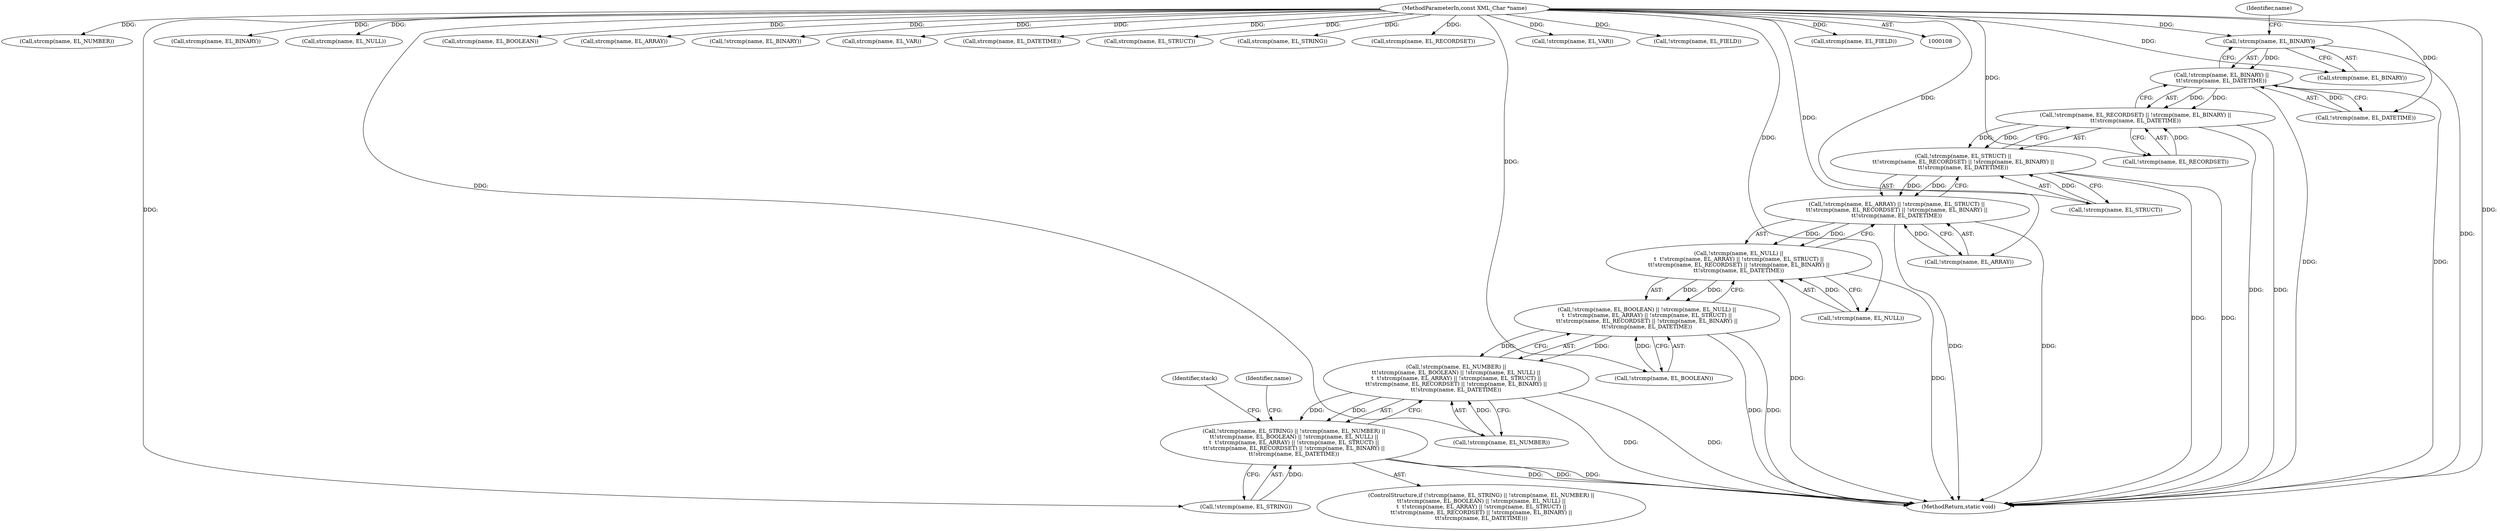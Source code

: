 digraph "0_php-src_a14fdb9746262549bbbb96abb87338bacd147e1b?w=1_0@API" {
"1000170" [label="(Call,!strcmp(name, EL_BINARY))"];
"1000110" [label="(MethodParameterIn,const XML_Char *name)"];
"1000169" [label="(Call,!strcmp(name, EL_BINARY) ||\n\t\t!strcmp(name, EL_DATETIME))"];
"1000164" [label="(Call,!strcmp(name, EL_RECORDSET) || !strcmp(name, EL_BINARY) ||\n\t\t!strcmp(name, EL_DATETIME))"];
"1000159" [label="(Call,!strcmp(name, EL_STRUCT) ||\n\t\t!strcmp(name, EL_RECORDSET) || !strcmp(name, EL_BINARY) ||\n\t\t!strcmp(name, EL_DATETIME))"];
"1000154" [label="(Call,!strcmp(name, EL_ARRAY) || !strcmp(name, EL_STRUCT) ||\n\t\t!strcmp(name, EL_RECORDSET) || !strcmp(name, EL_BINARY) ||\n\t\t!strcmp(name, EL_DATETIME))"];
"1000149" [label="(Call,!strcmp(name, EL_NULL) ||\n\t  \t!strcmp(name, EL_ARRAY) || !strcmp(name, EL_STRUCT) ||\n\t\t!strcmp(name, EL_RECORDSET) || !strcmp(name, EL_BINARY) ||\n\t\t!strcmp(name, EL_DATETIME))"];
"1000144" [label="(Call,!strcmp(name, EL_BOOLEAN) || !strcmp(name, EL_NULL) ||\n\t  \t!strcmp(name, EL_ARRAY) || !strcmp(name, EL_STRUCT) ||\n\t\t!strcmp(name, EL_RECORDSET) || !strcmp(name, EL_BINARY) ||\n\t\t!strcmp(name, EL_DATETIME))"];
"1000139" [label="(Call,!strcmp(name, EL_NUMBER) ||\n\t\t!strcmp(name, EL_BOOLEAN) || !strcmp(name, EL_NULL) ||\n\t  \t!strcmp(name, EL_ARRAY) || !strcmp(name, EL_STRUCT) ||\n\t\t!strcmp(name, EL_RECORDSET) || !strcmp(name, EL_BINARY) ||\n\t\t!strcmp(name, EL_DATETIME))"];
"1000134" [label="(Call,!strcmp(name, EL_STRING) || !strcmp(name, EL_NUMBER) ||\n\t\t!strcmp(name, EL_BOOLEAN) || !strcmp(name, EL_NULL) ||\n\t  \t!strcmp(name, EL_ARRAY) || !strcmp(name, EL_STRUCT) ||\n\t\t!strcmp(name, EL_RECORDSET) || !strcmp(name, EL_BINARY) ||\n\t\t!strcmp(name, EL_DATETIME))"];
"1000150" [label="(Call,!strcmp(name, EL_NULL))"];
"1000171" [label="(Call,strcmp(name, EL_BINARY))"];
"1000141" [label="(Call,strcmp(name, EL_NUMBER))"];
"1000176" [label="(Identifier,name)"];
"1000214" [label="(Call,strcmp(name, EL_BINARY))"];
"1000151" [label="(Call,strcmp(name, EL_NULL))"];
"1000149" [label="(Call,!strcmp(name, EL_NULL) ||\n\t  \t!strcmp(name, EL_ARRAY) || !strcmp(name, EL_STRUCT) ||\n\t\t!strcmp(name, EL_RECORDSET) || !strcmp(name, EL_BINARY) ||\n\t\t!strcmp(name, EL_DATETIME))"];
"1000160" [label="(Call,!strcmp(name, EL_STRUCT))"];
"1000146" [label="(Call,strcmp(name, EL_BOOLEAN))"];
"1000156" [label="(Call,strcmp(name, EL_ARRAY))"];
"1000213" [label="(Call,!strcmp(name, EL_BINARY))"];
"1000165" [label="(Call,!strcmp(name, EL_RECORDSET))"];
"1000550" [label="(Call,strcmp(name, EL_VAR))"];
"1000164" [label="(Call,!strcmp(name, EL_RECORDSET) || !strcmp(name, EL_BINARY) ||\n\t\t!strcmp(name, EL_DATETIME))"];
"1000180" [label="(Identifier,stack)"];
"1000175" [label="(Call,strcmp(name, EL_DATETIME))"];
"1000144" [label="(Call,!strcmp(name, EL_BOOLEAN) || !strcmp(name, EL_NULL) ||\n\t  \t!strcmp(name, EL_ARRAY) || !strcmp(name, EL_STRUCT) ||\n\t\t!strcmp(name, EL_RECORDSET) || !strcmp(name, EL_BINARY) ||\n\t\t!strcmp(name, EL_DATETIME))"];
"1000551" [label="(Identifier,name)"];
"1000139" [label="(Call,!strcmp(name, EL_NUMBER) ||\n\t\t!strcmp(name, EL_BOOLEAN) || !strcmp(name, EL_NULL) ||\n\t  \t!strcmp(name, EL_ARRAY) || !strcmp(name, EL_STRUCT) ||\n\t\t!strcmp(name, EL_RECORDSET) || !strcmp(name, EL_BINARY) ||\n\t\t!strcmp(name, EL_DATETIME))"];
"1000159" [label="(Call,!strcmp(name, EL_STRUCT) ||\n\t\t!strcmp(name, EL_RECORDSET) || !strcmp(name, EL_BINARY) ||\n\t\t!strcmp(name, EL_DATETIME))"];
"1000170" [label="(Call,!strcmp(name, EL_BINARY))"];
"1000161" [label="(Call,strcmp(name, EL_STRUCT))"];
"1000136" [label="(Call,strcmp(name, EL_STRING))"];
"1000166" [label="(Call,strcmp(name, EL_RECORDSET))"];
"1000586" [label="(MethodReturn,static void)"];
"1000155" [label="(Call,!strcmp(name, EL_ARRAY))"];
"1000549" [label="(Call,!strcmp(name, EL_VAR))"];
"1000133" [label="(ControlStructure,if (!strcmp(name, EL_STRING) || !strcmp(name, EL_NUMBER) ||\n\t\t!strcmp(name, EL_BOOLEAN) || !strcmp(name, EL_NULL) ||\n\t  \t!strcmp(name, EL_ARRAY) || !strcmp(name, EL_STRUCT) ||\n\t\t!strcmp(name, EL_RECORDSET) || !strcmp(name, EL_BINARY) ||\n\t\t!strcmp(name, EL_DATETIME)))"];
"1000134" [label="(Call,!strcmp(name, EL_STRING) || !strcmp(name, EL_NUMBER) ||\n\t\t!strcmp(name, EL_BOOLEAN) || !strcmp(name, EL_NULL) ||\n\t  \t!strcmp(name, EL_ARRAY) || !strcmp(name, EL_STRUCT) ||\n\t\t!strcmp(name, EL_RECORDSET) || !strcmp(name, EL_BINARY) ||\n\t\t!strcmp(name, EL_DATETIME))"];
"1000568" [label="(Call,!strcmp(name, EL_FIELD))"];
"1000169" [label="(Call,!strcmp(name, EL_BINARY) ||\n\t\t!strcmp(name, EL_DATETIME))"];
"1000140" [label="(Call,!strcmp(name, EL_NUMBER))"];
"1000145" [label="(Call,!strcmp(name, EL_BOOLEAN))"];
"1000154" [label="(Call,!strcmp(name, EL_ARRAY) || !strcmp(name, EL_STRUCT) ||\n\t\t!strcmp(name, EL_RECORDSET) || !strcmp(name, EL_BINARY) ||\n\t\t!strcmp(name, EL_DATETIME))"];
"1000135" [label="(Call,!strcmp(name, EL_STRING))"];
"1000569" [label="(Call,strcmp(name, EL_FIELD))"];
"1000174" [label="(Call,!strcmp(name, EL_DATETIME))"];
"1000110" [label="(MethodParameterIn,const XML_Char *name)"];
"1000170" -> "1000169"  [label="AST: "];
"1000170" -> "1000171"  [label="CFG: "];
"1000171" -> "1000170"  [label="AST: "];
"1000176" -> "1000170"  [label="CFG: "];
"1000169" -> "1000170"  [label="CFG: "];
"1000170" -> "1000586"  [label="DDG: "];
"1000170" -> "1000169"  [label="DDG: "];
"1000110" -> "1000170"  [label="DDG: "];
"1000110" -> "1000108"  [label="AST: "];
"1000110" -> "1000586"  [label="DDG: "];
"1000110" -> "1000135"  [label="DDG: "];
"1000110" -> "1000136"  [label="DDG: "];
"1000110" -> "1000140"  [label="DDG: "];
"1000110" -> "1000141"  [label="DDG: "];
"1000110" -> "1000145"  [label="DDG: "];
"1000110" -> "1000146"  [label="DDG: "];
"1000110" -> "1000150"  [label="DDG: "];
"1000110" -> "1000151"  [label="DDG: "];
"1000110" -> "1000155"  [label="DDG: "];
"1000110" -> "1000156"  [label="DDG: "];
"1000110" -> "1000160"  [label="DDG: "];
"1000110" -> "1000161"  [label="DDG: "];
"1000110" -> "1000165"  [label="DDG: "];
"1000110" -> "1000166"  [label="DDG: "];
"1000110" -> "1000171"  [label="DDG: "];
"1000110" -> "1000174"  [label="DDG: "];
"1000110" -> "1000175"  [label="DDG: "];
"1000110" -> "1000213"  [label="DDG: "];
"1000110" -> "1000214"  [label="DDG: "];
"1000110" -> "1000549"  [label="DDG: "];
"1000110" -> "1000550"  [label="DDG: "];
"1000110" -> "1000568"  [label="DDG: "];
"1000110" -> "1000569"  [label="DDG: "];
"1000169" -> "1000164"  [label="AST: "];
"1000169" -> "1000174"  [label="CFG: "];
"1000174" -> "1000169"  [label="AST: "];
"1000164" -> "1000169"  [label="CFG: "];
"1000169" -> "1000586"  [label="DDG: "];
"1000169" -> "1000586"  [label="DDG: "];
"1000169" -> "1000164"  [label="DDG: "];
"1000169" -> "1000164"  [label="DDG: "];
"1000174" -> "1000169"  [label="DDG: "];
"1000164" -> "1000159"  [label="AST: "];
"1000164" -> "1000165"  [label="CFG: "];
"1000165" -> "1000164"  [label="AST: "];
"1000159" -> "1000164"  [label="CFG: "];
"1000164" -> "1000586"  [label="DDG: "];
"1000164" -> "1000586"  [label="DDG: "];
"1000164" -> "1000159"  [label="DDG: "];
"1000164" -> "1000159"  [label="DDG: "];
"1000165" -> "1000164"  [label="DDG: "];
"1000159" -> "1000154"  [label="AST: "];
"1000159" -> "1000160"  [label="CFG: "];
"1000160" -> "1000159"  [label="AST: "];
"1000154" -> "1000159"  [label="CFG: "];
"1000159" -> "1000586"  [label="DDG: "];
"1000159" -> "1000586"  [label="DDG: "];
"1000159" -> "1000154"  [label="DDG: "];
"1000159" -> "1000154"  [label="DDG: "];
"1000160" -> "1000159"  [label="DDG: "];
"1000154" -> "1000149"  [label="AST: "];
"1000154" -> "1000155"  [label="CFG: "];
"1000155" -> "1000154"  [label="AST: "];
"1000149" -> "1000154"  [label="CFG: "];
"1000154" -> "1000586"  [label="DDG: "];
"1000154" -> "1000586"  [label="DDG: "];
"1000154" -> "1000149"  [label="DDG: "];
"1000154" -> "1000149"  [label="DDG: "];
"1000155" -> "1000154"  [label="DDG: "];
"1000149" -> "1000144"  [label="AST: "];
"1000149" -> "1000150"  [label="CFG: "];
"1000150" -> "1000149"  [label="AST: "];
"1000144" -> "1000149"  [label="CFG: "];
"1000149" -> "1000586"  [label="DDG: "];
"1000149" -> "1000586"  [label="DDG: "];
"1000149" -> "1000144"  [label="DDG: "];
"1000149" -> "1000144"  [label="DDG: "];
"1000150" -> "1000149"  [label="DDG: "];
"1000144" -> "1000139"  [label="AST: "];
"1000144" -> "1000145"  [label="CFG: "];
"1000145" -> "1000144"  [label="AST: "];
"1000139" -> "1000144"  [label="CFG: "];
"1000144" -> "1000586"  [label="DDG: "];
"1000144" -> "1000586"  [label="DDG: "];
"1000144" -> "1000139"  [label="DDG: "];
"1000144" -> "1000139"  [label="DDG: "];
"1000145" -> "1000144"  [label="DDG: "];
"1000139" -> "1000134"  [label="AST: "];
"1000139" -> "1000140"  [label="CFG: "];
"1000140" -> "1000139"  [label="AST: "];
"1000134" -> "1000139"  [label="CFG: "];
"1000139" -> "1000586"  [label="DDG: "];
"1000139" -> "1000586"  [label="DDG: "];
"1000139" -> "1000134"  [label="DDG: "];
"1000139" -> "1000134"  [label="DDG: "];
"1000140" -> "1000139"  [label="DDG: "];
"1000134" -> "1000133"  [label="AST: "];
"1000134" -> "1000135"  [label="CFG: "];
"1000135" -> "1000134"  [label="AST: "];
"1000180" -> "1000134"  [label="CFG: "];
"1000551" -> "1000134"  [label="CFG: "];
"1000134" -> "1000586"  [label="DDG: "];
"1000134" -> "1000586"  [label="DDG: "];
"1000134" -> "1000586"  [label="DDG: "];
"1000135" -> "1000134"  [label="DDG: "];
}
